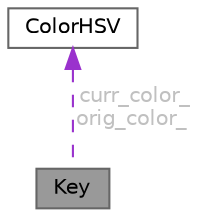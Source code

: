 digraph "Key"
{
 // INTERACTIVE_SVG=YES
 // LATEX_PDF_SIZE
  bgcolor="transparent";
  edge [fontname=Helvetica,fontsize=10,labelfontname=Helvetica,labelfontsize=10];
  node [fontname=Helvetica,fontsize=10,shape=box,height=0.2,width=0.4];
  Node1 [id="Node000001",label="Key",height=0.2,width=0.4,color="gray40", fillcolor="grey60", style="filled", fontcolor="black",tooltip=" "];
  Node2 -> Node1 [id="edge1_Node000001_Node000002",dir="back",color="darkorchid3",style="dashed",tooltip=" ",label=" curr_color_\norig_color_",fontcolor="grey" ];
  Node2 [id="Node000002",label="ColorHSV",height=0.2,width=0.4,color="gray40", fillcolor="white", style="filled",URL="$d7/d38/struct_color_h_s_v.html",tooltip=" "];
}
